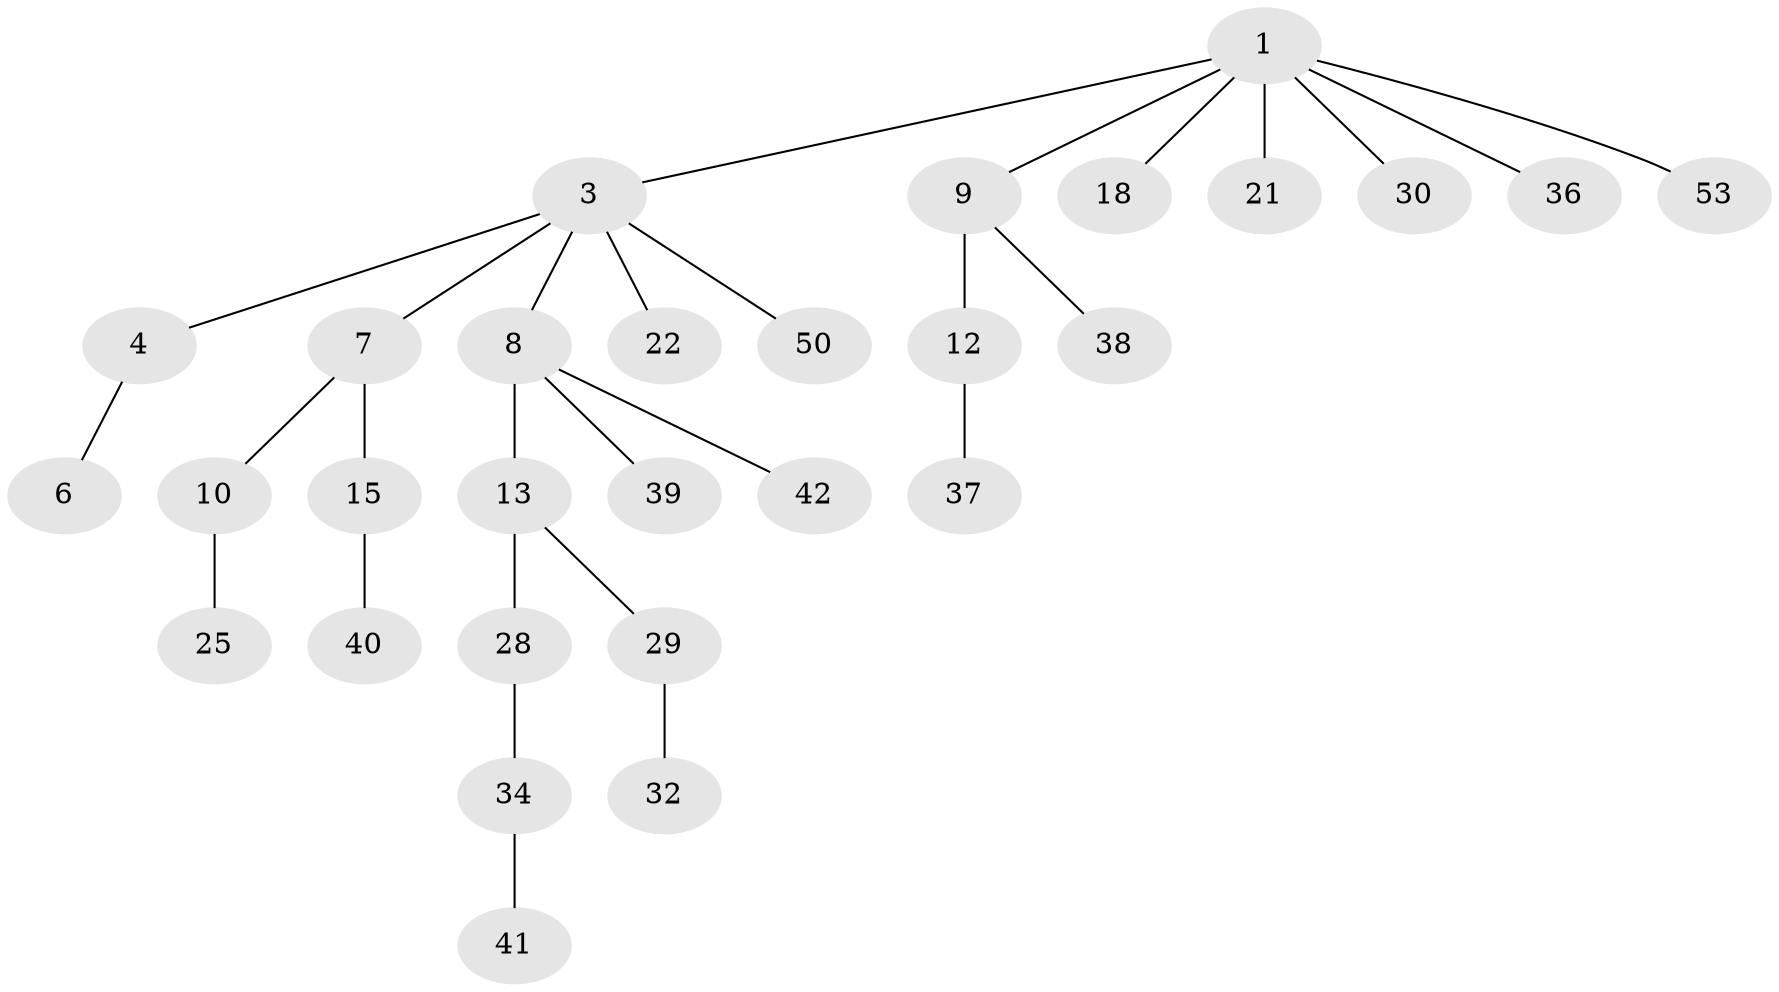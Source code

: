 // original degree distribution, {7: 0.03389830508474576, 2: 0.2711864406779661, 3: 0.1694915254237288, 4: 0.05084745762711865, 1: 0.4745762711864407}
// Generated by graph-tools (version 1.1) at 2025/15/03/09/25 04:15:37]
// undirected, 29 vertices, 28 edges
graph export_dot {
graph [start="1"]
  node [color=gray90,style=filled];
  1 [super="+2"];
  3 [super="+11+5"];
  4;
  6 [super="+17"];
  7;
  8 [super="+14"];
  9;
  10 [super="+52+16"];
  12 [super="+19"];
  13 [super="+24"];
  15;
  18 [super="+55"];
  21 [super="+44+23"];
  22;
  25;
  28 [super="+59"];
  29;
  30;
  32 [super="+57+47"];
  34;
  36;
  37;
  38;
  39;
  40;
  41;
  42;
  50 [super="+54"];
  53;
  1 -- 3;
  1 -- 18;
  1 -- 21;
  1 -- 30;
  1 -- 36;
  1 -- 53;
  1 -- 9;
  3 -- 4;
  3 -- 7;
  3 -- 8;
  3 -- 22;
  3 -- 50;
  4 -- 6;
  7 -- 10;
  7 -- 15;
  8 -- 13;
  8 -- 42;
  8 -- 39;
  9 -- 12;
  9 -- 38;
  10 -- 25;
  12 -- 37;
  13 -- 28;
  13 -- 29;
  15 -- 40;
  28 -- 34;
  29 -- 32;
  34 -- 41;
}
